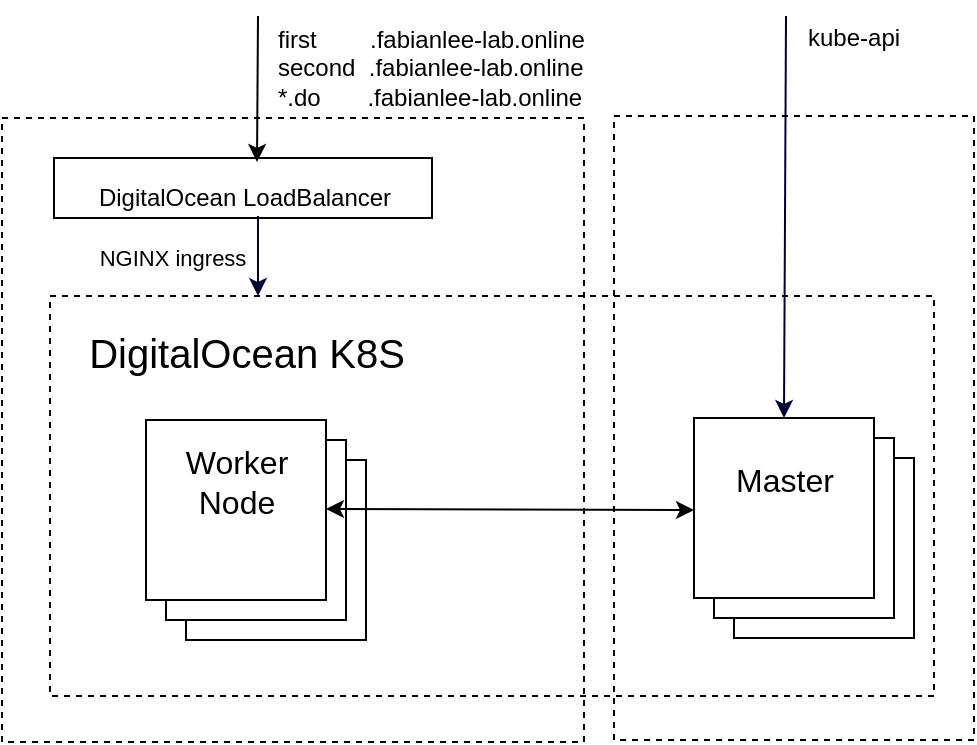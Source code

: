 <mxfile version="15.1.4" type="device"><diagram id="VB9oeREZIh7mgtoJLLE9" name="Page-1"><mxGraphModel dx="915" dy="707" grid="1" gridSize="10" guides="1" tooltips="1" connect="1" arrows="1" fold="1" page="1" pageScale="1" pageWidth="850" pageHeight="1100" math="0" shadow="0"><root><mxCell id="0"/><mxCell id="1" parent="0"/><mxCell id="XFotkXhgIL5gJBn1SHlW-3" value="" style="rounded=0;whiteSpace=wrap;html=1;dashed=1;" parent="1" vertex="1"><mxGeometry x="88" y="260" width="442" height="200" as="geometry"/></mxCell><mxCell id="xLowilmjjYXXcMjxSkcq-2" value="" style="whiteSpace=wrap;html=1;aspect=fixed;" vertex="1" parent="1"><mxGeometry x="156" y="342" width="90" height="90" as="geometry"/></mxCell><mxCell id="xLowilmjjYXXcMjxSkcq-1" value="" style="whiteSpace=wrap;html=1;aspect=fixed;" vertex="1" parent="1"><mxGeometry x="146" y="332" width="90" height="90" as="geometry"/></mxCell><mxCell id="XFotkXhgIL5gJBn1SHlW-38" value="" style="rounded=0;whiteSpace=wrap;html=1;fontSize=16;dashed=1;fillColor=none;" parent="1" vertex="1"><mxGeometry x="64" y="171" width="291" height="312" as="geometry"/></mxCell><mxCell id="XFotkXhgIL5gJBn1SHlW-1" value="" style="rounded=0;whiteSpace=wrap;html=1;" parent="1" vertex="1"><mxGeometry x="90" y="191" width="189" height="30" as="geometry"/></mxCell><mxCell id="XFotkXhgIL5gJBn1SHlW-2" value="DigitalOcean LoadBalancer" style="text;html=1;align=center;verticalAlign=middle;resizable=0;points=[];autosize=1;strokeColor=none;fontSize=12;" parent="1" vertex="1"><mxGeometry x="104.5" y="201" width="160" height="20" as="geometry"/></mxCell><mxCell id="XFotkXhgIL5gJBn1SHlW-4" value="DigitalOcean K8S" style="text;html=1;align=center;verticalAlign=middle;resizable=0;points=[];autosize=1;strokeColor=none;fontSize=20;" parent="1" vertex="1"><mxGeometry x="101" y="273" width="170" height="30" as="geometry"/></mxCell><mxCell id="XFotkXhgIL5gJBn1SHlW-5" value="" style="whiteSpace=wrap;html=1;aspect=fixed;" parent="1" vertex="1"><mxGeometry x="136" y="322" width="90" height="90" as="geometry"/></mxCell><mxCell id="XFotkXhgIL5gJBn1SHlW-6" value="&lt;div&gt;Worker&lt;/div&gt;&lt;div&gt;Node&lt;/div&gt;" style="text;html=1;align=center;verticalAlign=middle;resizable=0;points=[];autosize=1;strokeColor=none;fontSize=16;" parent="1" vertex="1"><mxGeometry x="146" y="333" width="70" height="40" as="geometry"/></mxCell><mxCell id="XFotkXhgIL5gJBn1SHlW-39" value="kube-api" style="text;html=1;align=left;verticalAlign=middle;resizable=0;points=[];autosize=1;strokeColor=none;" parent="1" vertex="1"><mxGeometry x="465" y="121" width="60" height="20" as="geometry"/></mxCell><mxCell id="XFotkXhgIL5gJBn1SHlW-51" value="&lt;div&gt;first&amp;nbsp;&amp;nbsp;&amp;nbsp;&amp;nbsp;&amp;nbsp;&amp;nbsp;&amp;nbsp; .fabianlee-lab.online&lt;/div&gt;&lt;div&gt;second&amp;nbsp; .fabianlee-lab.online&lt;/div&gt;&lt;div&gt;*.do&amp;nbsp; &amp;nbsp;&amp;nbsp;&amp;nbsp;&amp;nbsp; .fabianlee-lab.online&lt;br&gt;&lt;/div&gt;" style="text;html=1;align=left;verticalAlign=middle;resizable=0;points=[];autosize=1;strokeColor=none;" parent="1" vertex="1"><mxGeometry x="200" y="121" width="170" height="50" as="geometry"/></mxCell><mxCell id="XFotkXhgIL5gJBn1SHlW-54" value="" style="endArrow=none;startArrow=classic;html=1;fontSize=16;fillColor=#f5f5f5;rounded=0;startFill=1;endFill=0;" parent="1" edge="1"><mxGeometry width="50" height="50" relative="1" as="geometry"><mxPoint x="191.5" y="193" as="sourcePoint"/><mxPoint x="192" y="120" as="targetPoint"/></mxGeometry></mxCell><mxCell id="XFotkXhgIL5gJBn1SHlW-55" value="" style="endArrow=none;startArrow=classic;html=1;fontSize=16;fillColor=#f5f5f5;rounded=0;strokeColor=#000033;exitX=0.5;exitY=0;exitDx=0;exitDy=0;endFill=0;" parent="1" edge="1" source="xLowilmjjYXXcMjxSkcq-5"><mxGeometry width="50" height="50" relative="1" as="geometry"><mxPoint x="455.75" y="172" as="sourcePoint"/><mxPoint x="456" y="120" as="targetPoint"/></mxGeometry></mxCell><mxCell id="XFotkXhgIL5gJBn1SHlW-61" value="NGINX ingress" style="text;html=1;align=center;verticalAlign=middle;resizable=0;points=[];autosize=1;strokeColor=none;fontSize=11;" parent="1" vertex="1"><mxGeometry x="104" y="231" width="90" height="20" as="geometry"/></mxCell><mxCell id="XFotkXhgIL5gJBn1SHlW-62" value="" style="endArrow=none;startArrow=classic;html=1;fontSize=16;fillColor=#f5f5f5;rounded=0;strokeColor=#000033;endFill=0;" parent="1" edge="1"><mxGeometry x="163" y="239" width="50" height="50" as="geometry"><mxPoint x="192" y="260" as="sourcePoint"/><mxPoint x="192" y="220" as="targetPoint"/></mxGeometry></mxCell><mxCell id="xLowilmjjYXXcMjxSkcq-3" value="" style="whiteSpace=wrap;html=1;aspect=fixed;" vertex="1" parent="1"><mxGeometry x="430" y="341" width="90" height="90" as="geometry"/></mxCell><mxCell id="xLowilmjjYXXcMjxSkcq-4" value="" style="whiteSpace=wrap;html=1;aspect=fixed;" vertex="1" parent="1"><mxGeometry x="420" y="331" width="90" height="90" as="geometry"/></mxCell><mxCell id="xLowilmjjYXXcMjxSkcq-5" value="" style="whiteSpace=wrap;html=1;aspect=fixed;" vertex="1" parent="1"><mxGeometry x="410" y="321" width="90" height="90" as="geometry"/></mxCell><mxCell id="xLowilmjjYXXcMjxSkcq-6" value="Master" style="text;html=1;align=center;verticalAlign=middle;resizable=0;points=[];autosize=1;strokeColor=none;fontSize=16;" vertex="1" parent="1"><mxGeometry x="425" y="342" width="60" height="20" as="geometry"/></mxCell><mxCell id="xLowilmjjYXXcMjxSkcq-7" value="" style="rounded=0;whiteSpace=wrap;html=1;fontSize=16;dashed=1;fillColor=none;" vertex="1" parent="1"><mxGeometry x="370" y="170" width="180" height="312" as="geometry"/></mxCell><mxCell id="xLowilmjjYXXcMjxSkcq-8" value="" style="endArrow=classic;startArrow=classic;html=1;fontSize=11;strokeColor=#000000;" edge="1" parent="1"><mxGeometry width="50" height="50" relative="1" as="geometry"><mxPoint x="226" y="366.5" as="sourcePoint"/><mxPoint x="410" y="367" as="targetPoint"/></mxGeometry></mxCell></root></mxGraphModel></diagram></mxfile>